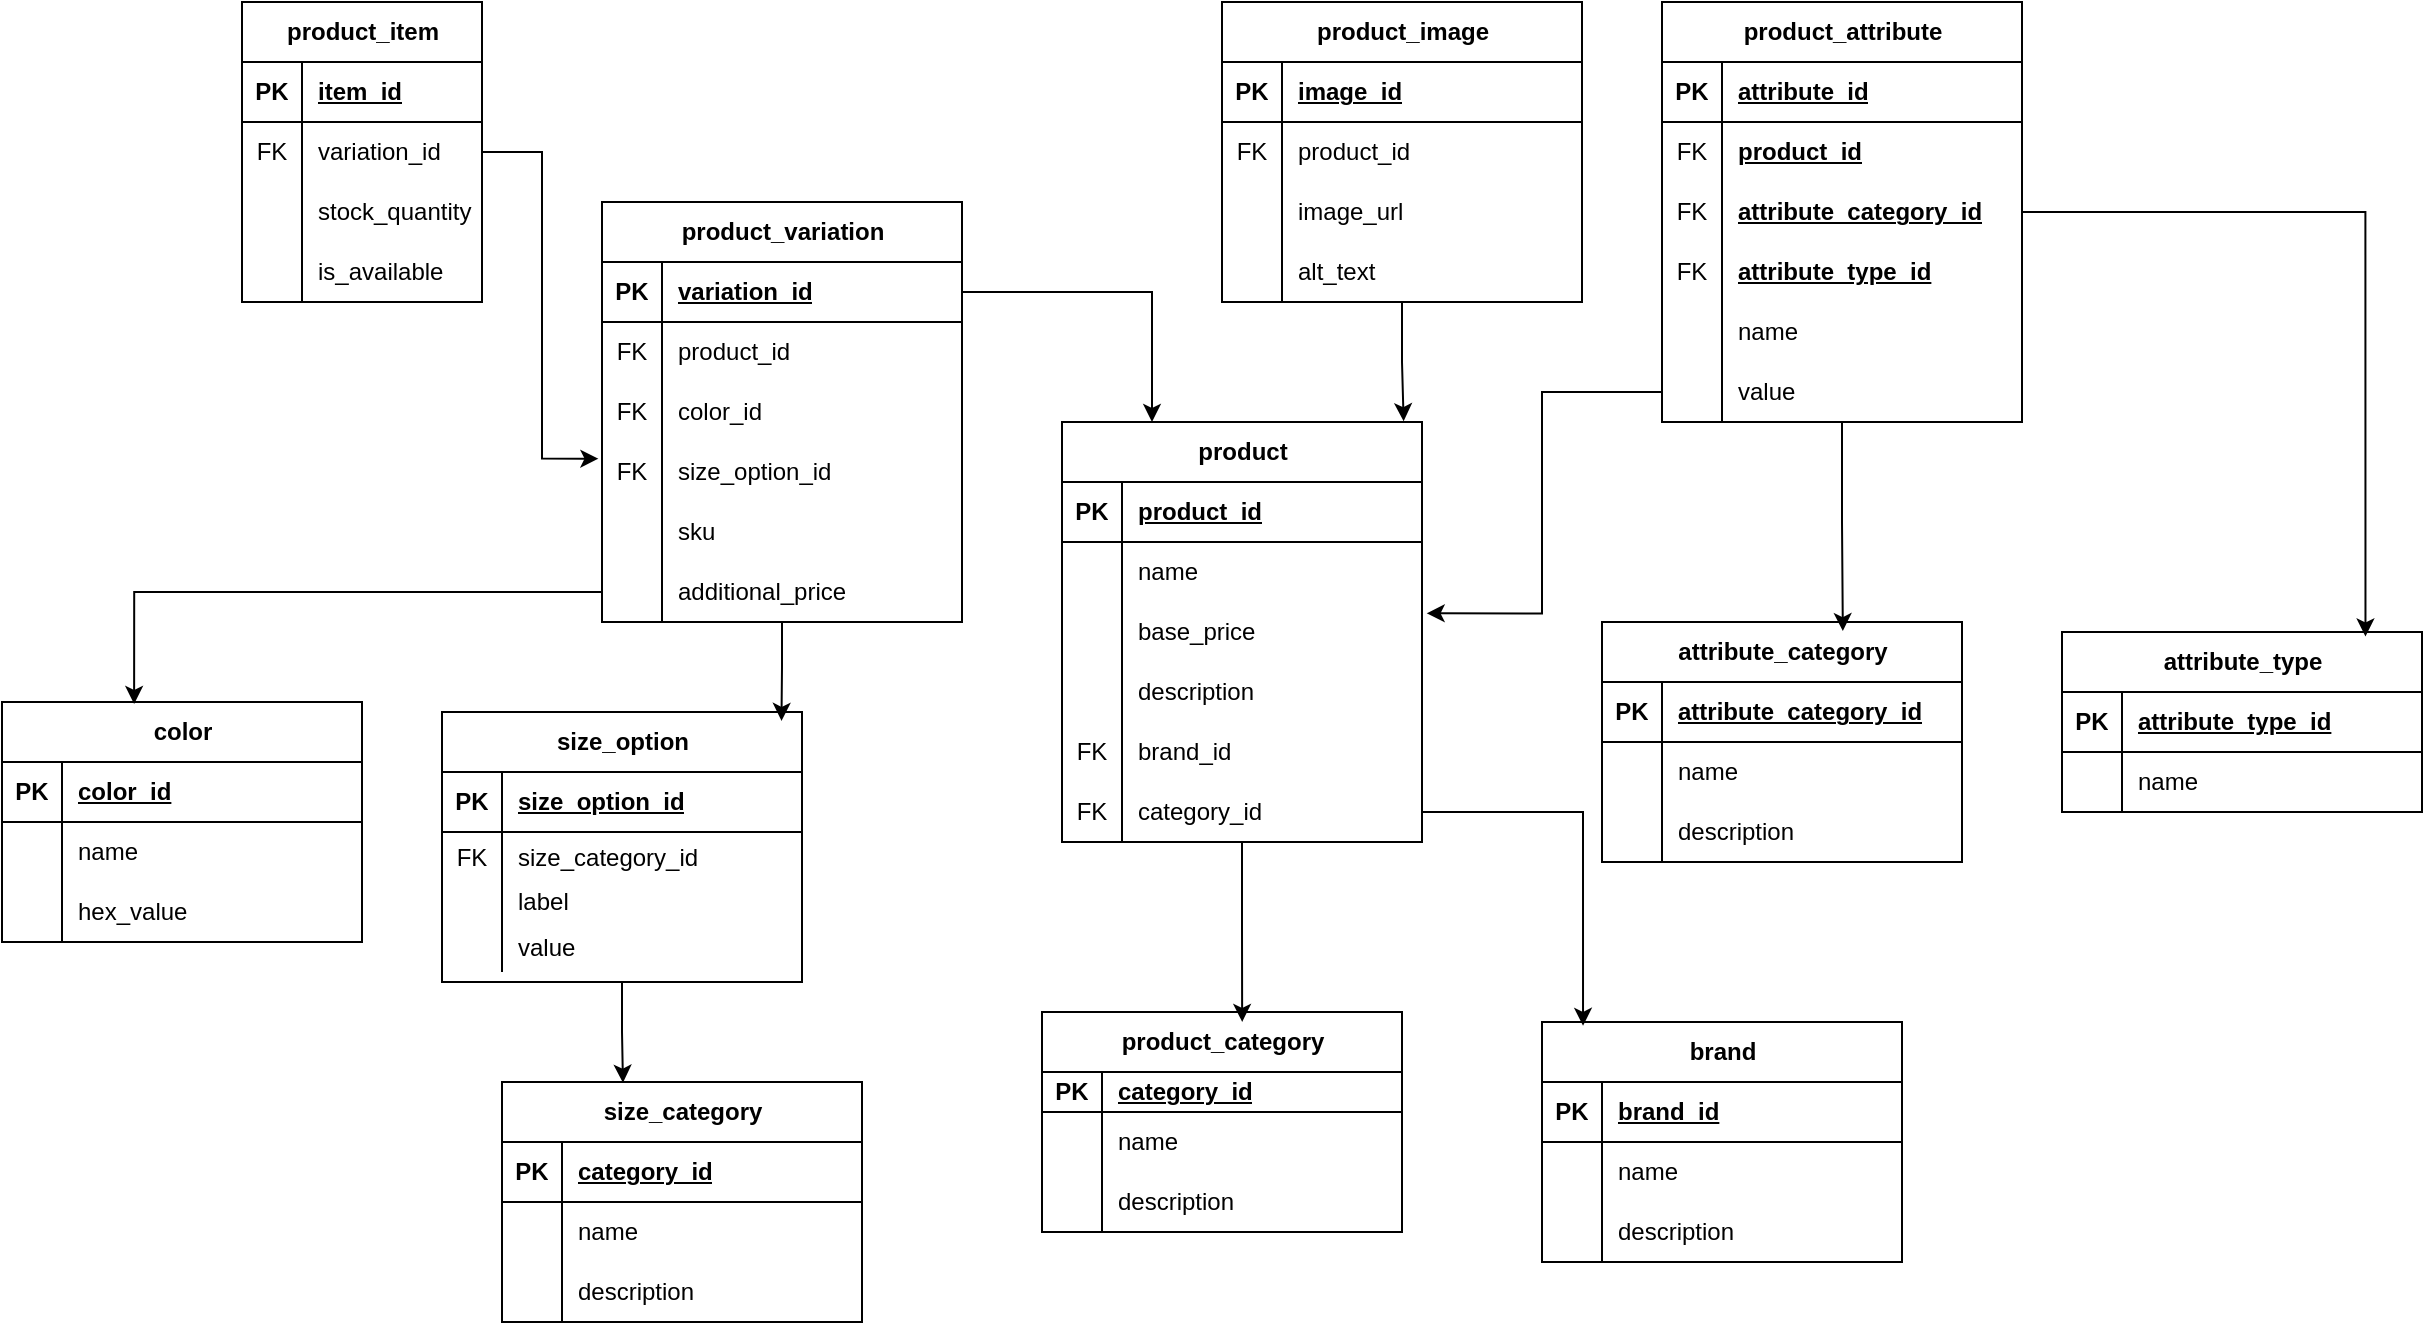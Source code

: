 <?xml version="1.0" encoding="UTF-8"?>
<mxfile version="26.2.10">
  <diagram name="Page-1" id="uGzTf_Ca8Dn-vTFBVDEp">
    <mxGraphModel dx="1877" dy="423" grid="1" gridSize="10" guides="1" tooltips="1" connect="1" arrows="1" fold="1" page="1" pageScale="1" pageWidth="850" pageHeight="1100" math="0" shadow="0">
      <root>
        <mxCell id="0" />
        <mxCell id="1" parent="0" />
        <mxCell id="IsGk1WMyUcxlgYtEPqR--1" value="brand" style="shape=table;startSize=30;container=1;collapsible=1;childLayout=tableLayout;fixedRows=1;rowLines=0;fontStyle=1;align=center;resizeLast=1;html=1;" vertex="1" parent="1">
          <mxGeometry x="700" y="520" width="180" height="120" as="geometry" />
        </mxCell>
        <mxCell id="IsGk1WMyUcxlgYtEPqR--2" value="" style="shape=tableRow;horizontal=0;startSize=0;swimlaneHead=0;swimlaneBody=0;fillColor=none;collapsible=0;dropTarget=0;points=[[0,0.5],[1,0.5]];portConstraint=eastwest;top=0;left=0;right=0;bottom=1;" vertex="1" parent="IsGk1WMyUcxlgYtEPqR--1">
          <mxGeometry y="30" width="180" height="30" as="geometry" />
        </mxCell>
        <mxCell id="IsGk1WMyUcxlgYtEPqR--3" value="PK" style="shape=partialRectangle;connectable=0;fillColor=none;top=0;left=0;bottom=0;right=0;fontStyle=1;overflow=hidden;whiteSpace=wrap;html=1;" vertex="1" parent="IsGk1WMyUcxlgYtEPqR--2">
          <mxGeometry width="30" height="30" as="geometry">
            <mxRectangle width="30" height="30" as="alternateBounds" />
          </mxGeometry>
        </mxCell>
        <mxCell id="IsGk1WMyUcxlgYtEPqR--4" value="&lt;span style=&quot;text-align: center; text-wrap-mode: nowrap;&quot;&gt;brand_id&lt;/span&gt;" style="shape=partialRectangle;connectable=0;fillColor=none;top=0;left=0;bottom=0;right=0;align=left;spacingLeft=6;fontStyle=5;overflow=hidden;whiteSpace=wrap;html=1;" vertex="1" parent="IsGk1WMyUcxlgYtEPqR--2">
          <mxGeometry x="30" width="150" height="30" as="geometry">
            <mxRectangle width="150" height="30" as="alternateBounds" />
          </mxGeometry>
        </mxCell>
        <mxCell id="IsGk1WMyUcxlgYtEPqR--5" value="" style="shape=tableRow;horizontal=0;startSize=0;swimlaneHead=0;swimlaneBody=0;fillColor=none;collapsible=0;dropTarget=0;points=[[0,0.5],[1,0.5]];portConstraint=eastwest;top=0;left=0;right=0;bottom=0;" vertex="1" parent="IsGk1WMyUcxlgYtEPqR--1">
          <mxGeometry y="60" width="180" height="30" as="geometry" />
        </mxCell>
        <mxCell id="IsGk1WMyUcxlgYtEPqR--6" value="" style="shape=partialRectangle;connectable=0;fillColor=none;top=0;left=0;bottom=0;right=0;editable=1;overflow=hidden;whiteSpace=wrap;html=1;" vertex="1" parent="IsGk1WMyUcxlgYtEPqR--5">
          <mxGeometry width="30" height="30" as="geometry">
            <mxRectangle width="30" height="30" as="alternateBounds" />
          </mxGeometry>
        </mxCell>
        <mxCell id="IsGk1WMyUcxlgYtEPqR--7" value="name" style="shape=partialRectangle;connectable=0;fillColor=none;top=0;left=0;bottom=0;right=0;align=left;spacingLeft=6;overflow=hidden;whiteSpace=wrap;html=1;" vertex="1" parent="IsGk1WMyUcxlgYtEPqR--5">
          <mxGeometry x="30" width="150" height="30" as="geometry">
            <mxRectangle width="150" height="30" as="alternateBounds" />
          </mxGeometry>
        </mxCell>
        <mxCell id="IsGk1WMyUcxlgYtEPqR--8" value="" style="shape=tableRow;horizontal=0;startSize=0;swimlaneHead=0;swimlaneBody=0;fillColor=none;collapsible=0;dropTarget=0;points=[[0,0.5],[1,0.5]];portConstraint=eastwest;top=0;left=0;right=0;bottom=0;" vertex="1" parent="IsGk1WMyUcxlgYtEPqR--1">
          <mxGeometry y="90" width="180" height="30" as="geometry" />
        </mxCell>
        <mxCell id="IsGk1WMyUcxlgYtEPqR--9" value="" style="shape=partialRectangle;connectable=0;fillColor=none;top=0;left=0;bottom=0;right=0;editable=1;overflow=hidden;whiteSpace=wrap;html=1;" vertex="1" parent="IsGk1WMyUcxlgYtEPqR--8">
          <mxGeometry width="30" height="30" as="geometry">
            <mxRectangle width="30" height="30" as="alternateBounds" />
          </mxGeometry>
        </mxCell>
        <mxCell id="IsGk1WMyUcxlgYtEPqR--10" value="description" style="shape=partialRectangle;connectable=0;fillColor=none;top=0;left=0;bottom=0;right=0;align=left;spacingLeft=6;overflow=hidden;whiteSpace=wrap;html=1;" vertex="1" parent="IsGk1WMyUcxlgYtEPqR--8">
          <mxGeometry x="30" width="150" height="30" as="geometry">
            <mxRectangle width="150" height="30" as="alternateBounds" />
          </mxGeometry>
        </mxCell>
        <mxCell id="IsGk1WMyUcxlgYtEPqR--11" value="size_option" style="shape=table;startSize=30;container=1;collapsible=1;childLayout=tableLayout;fixedRows=1;rowLines=0;fontStyle=1;align=center;resizeLast=1;html=1;" vertex="1" parent="1">
          <mxGeometry x="150" y="365" width="180" height="135" as="geometry" />
        </mxCell>
        <mxCell id="IsGk1WMyUcxlgYtEPqR--12" value="" style="shape=tableRow;horizontal=0;startSize=0;swimlaneHead=0;swimlaneBody=0;fillColor=none;collapsible=0;dropTarget=0;points=[[0,0.5],[1,0.5]];portConstraint=eastwest;top=0;left=0;right=0;bottom=1;" vertex="1" parent="IsGk1WMyUcxlgYtEPqR--11">
          <mxGeometry y="30" width="180" height="30" as="geometry" />
        </mxCell>
        <mxCell id="IsGk1WMyUcxlgYtEPqR--13" value="PK" style="shape=partialRectangle;connectable=0;fillColor=none;top=0;left=0;bottom=0;right=0;fontStyle=1;overflow=hidden;whiteSpace=wrap;html=1;" vertex="1" parent="IsGk1WMyUcxlgYtEPqR--12">
          <mxGeometry width="30" height="30" as="geometry">
            <mxRectangle width="30" height="30" as="alternateBounds" />
          </mxGeometry>
        </mxCell>
        <mxCell id="IsGk1WMyUcxlgYtEPqR--14" value="size_option_id" style="shape=partialRectangle;connectable=0;fillColor=none;top=0;left=0;bottom=0;right=0;align=left;spacingLeft=6;fontStyle=5;overflow=hidden;whiteSpace=wrap;html=1;" vertex="1" parent="IsGk1WMyUcxlgYtEPqR--12">
          <mxGeometry x="30" width="150" height="30" as="geometry">
            <mxRectangle width="150" height="30" as="alternateBounds" />
          </mxGeometry>
        </mxCell>
        <mxCell id="IsGk1WMyUcxlgYtEPqR--15" value="" style="shape=tableRow;horizontal=0;startSize=0;swimlaneHead=0;swimlaneBody=0;fillColor=none;collapsible=0;dropTarget=0;points=[[0,0.5],[1,0.5]];portConstraint=eastwest;top=0;left=0;right=0;bottom=0;" vertex="1" parent="IsGk1WMyUcxlgYtEPqR--11">
          <mxGeometry y="60" width="180" height="25" as="geometry" />
        </mxCell>
        <mxCell id="IsGk1WMyUcxlgYtEPqR--16" value="FK" style="shape=partialRectangle;connectable=0;fillColor=none;top=0;left=0;bottom=0;right=0;editable=1;overflow=hidden;whiteSpace=wrap;html=1;" vertex="1" parent="IsGk1WMyUcxlgYtEPqR--15">
          <mxGeometry width="30" height="25" as="geometry">
            <mxRectangle width="30" height="25" as="alternateBounds" />
          </mxGeometry>
        </mxCell>
        <mxCell id="IsGk1WMyUcxlgYtEPqR--17" value="size_category_id" style="shape=partialRectangle;connectable=0;fillColor=none;top=0;left=0;bottom=0;right=0;align=left;spacingLeft=6;overflow=hidden;whiteSpace=wrap;html=1;" vertex="1" parent="IsGk1WMyUcxlgYtEPqR--15">
          <mxGeometry x="30" width="150" height="25" as="geometry">
            <mxRectangle width="150" height="25" as="alternateBounds" />
          </mxGeometry>
        </mxCell>
        <mxCell id="IsGk1WMyUcxlgYtEPqR--18" value="" style="shape=tableRow;horizontal=0;startSize=0;swimlaneHead=0;swimlaneBody=0;fillColor=none;collapsible=0;dropTarget=0;points=[[0,0.5],[1,0.5]];portConstraint=eastwest;top=0;left=0;right=0;bottom=0;" vertex="1" parent="IsGk1WMyUcxlgYtEPqR--11">
          <mxGeometry y="85" width="180" height="20" as="geometry" />
        </mxCell>
        <mxCell id="IsGk1WMyUcxlgYtEPqR--19" value="" style="shape=partialRectangle;connectable=0;fillColor=none;top=0;left=0;bottom=0;right=0;editable=1;overflow=hidden;whiteSpace=wrap;html=1;" vertex="1" parent="IsGk1WMyUcxlgYtEPqR--18">
          <mxGeometry width="30" height="20" as="geometry">
            <mxRectangle width="30" height="20" as="alternateBounds" />
          </mxGeometry>
        </mxCell>
        <mxCell id="IsGk1WMyUcxlgYtEPqR--20" value="label" style="shape=partialRectangle;connectable=0;fillColor=none;top=0;left=0;bottom=0;right=0;align=left;spacingLeft=6;overflow=hidden;whiteSpace=wrap;html=1;" vertex="1" parent="IsGk1WMyUcxlgYtEPqR--18">
          <mxGeometry x="30" width="150" height="20" as="geometry">
            <mxRectangle width="150" height="20" as="alternateBounds" />
          </mxGeometry>
        </mxCell>
        <mxCell id="IsGk1WMyUcxlgYtEPqR--21" value="" style="shape=tableRow;horizontal=0;startSize=0;swimlaneHead=0;swimlaneBody=0;fillColor=none;collapsible=0;dropTarget=0;points=[[0,0.5],[1,0.5]];portConstraint=eastwest;top=0;left=0;right=0;bottom=0;" vertex="1" parent="IsGk1WMyUcxlgYtEPqR--11">
          <mxGeometry y="105" width="180" height="25" as="geometry" />
        </mxCell>
        <mxCell id="IsGk1WMyUcxlgYtEPqR--22" value="" style="shape=partialRectangle;connectable=0;fillColor=none;top=0;left=0;bottom=0;right=0;editable=1;overflow=hidden;whiteSpace=wrap;html=1;" vertex="1" parent="IsGk1WMyUcxlgYtEPqR--21">
          <mxGeometry width="30" height="25" as="geometry">
            <mxRectangle width="30" height="25" as="alternateBounds" />
          </mxGeometry>
        </mxCell>
        <mxCell id="IsGk1WMyUcxlgYtEPqR--23" value="value" style="shape=partialRectangle;connectable=0;fillColor=none;top=0;left=0;bottom=0;right=0;align=left;spacingLeft=6;overflow=hidden;whiteSpace=wrap;html=1;" vertex="1" parent="IsGk1WMyUcxlgYtEPqR--21">
          <mxGeometry x="30" width="150" height="25" as="geometry">
            <mxRectangle width="150" height="25" as="alternateBounds" />
          </mxGeometry>
        </mxCell>
        <mxCell id="IsGk1WMyUcxlgYtEPqR--24" value="color" style="shape=table;startSize=30;container=1;collapsible=1;childLayout=tableLayout;fixedRows=1;rowLines=0;fontStyle=1;align=center;resizeLast=1;html=1;" vertex="1" parent="1">
          <mxGeometry x="-70" y="360" width="180" height="120" as="geometry" />
        </mxCell>
        <mxCell id="IsGk1WMyUcxlgYtEPqR--25" value="" style="shape=tableRow;horizontal=0;startSize=0;swimlaneHead=0;swimlaneBody=0;fillColor=none;collapsible=0;dropTarget=0;points=[[0,0.5],[1,0.5]];portConstraint=eastwest;top=0;left=0;right=0;bottom=1;" vertex="1" parent="IsGk1WMyUcxlgYtEPqR--24">
          <mxGeometry y="30" width="180" height="30" as="geometry" />
        </mxCell>
        <mxCell id="IsGk1WMyUcxlgYtEPqR--26" value="PK" style="shape=partialRectangle;connectable=0;fillColor=none;top=0;left=0;bottom=0;right=0;fontStyle=1;overflow=hidden;whiteSpace=wrap;html=1;" vertex="1" parent="IsGk1WMyUcxlgYtEPqR--25">
          <mxGeometry width="30" height="30" as="geometry">
            <mxRectangle width="30" height="30" as="alternateBounds" />
          </mxGeometry>
        </mxCell>
        <mxCell id="IsGk1WMyUcxlgYtEPqR--27" value="color_id" style="shape=partialRectangle;connectable=0;fillColor=none;top=0;left=0;bottom=0;right=0;align=left;spacingLeft=6;fontStyle=5;overflow=hidden;whiteSpace=wrap;html=1;" vertex="1" parent="IsGk1WMyUcxlgYtEPqR--25">
          <mxGeometry x="30" width="150" height="30" as="geometry">
            <mxRectangle width="150" height="30" as="alternateBounds" />
          </mxGeometry>
        </mxCell>
        <mxCell id="IsGk1WMyUcxlgYtEPqR--28" value="" style="shape=tableRow;horizontal=0;startSize=0;swimlaneHead=0;swimlaneBody=0;fillColor=none;collapsible=0;dropTarget=0;points=[[0,0.5],[1,0.5]];portConstraint=eastwest;top=0;left=0;right=0;bottom=0;" vertex="1" parent="IsGk1WMyUcxlgYtEPqR--24">
          <mxGeometry y="60" width="180" height="30" as="geometry" />
        </mxCell>
        <mxCell id="IsGk1WMyUcxlgYtEPqR--29" value="" style="shape=partialRectangle;connectable=0;fillColor=none;top=0;left=0;bottom=0;right=0;editable=1;overflow=hidden;whiteSpace=wrap;html=1;" vertex="1" parent="IsGk1WMyUcxlgYtEPqR--28">
          <mxGeometry width="30" height="30" as="geometry">
            <mxRectangle width="30" height="30" as="alternateBounds" />
          </mxGeometry>
        </mxCell>
        <mxCell id="IsGk1WMyUcxlgYtEPqR--30" value="name" style="shape=partialRectangle;connectable=0;fillColor=none;top=0;left=0;bottom=0;right=0;align=left;spacingLeft=6;overflow=hidden;whiteSpace=wrap;html=1;" vertex="1" parent="IsGk1WMyUcxlgYtEPqR--28">
          <mxGeometry x="30" width="150" height="30" as="geometry">
            <mxRectangle width="150" height="30" as="alternateBounds" />
          </mxGeometry>
        </mxCell>
        <mxCell id="IsGk1WMyUcxlgYtEPqR--31" value="" style="shape=tableRow;horizontal=0;startSize=0;swimlaneHead=0;swimlaneBody=0;fillColor=none;collapsible=0;dropTarget=0;points=[[0,0.5],[1,0.5]];portConstraint=eastwest;top=0;left=0;right=0;bottom=0;" vertex="1" parent="IsGk1WMyUcxlgYtEPqR--24">
          <mxGeometry y="90" width="180" height="30" as="geometry" />
        </mxCell>
        <mxCell id="IsGk1WMyUcxlgYtEPqR--32" value="" style="shape=partialRectangle;connectable=0;fillColor=none;top=0;left=0;bottom=0;right=0;editable=1;overflow=hidden;whiteSpace=wrap;html=1;" vertex="1" parent="IsGk1WMyUcxlgYtEPqR--31">
          <mxGeometry width="30" height="30" as="geometry">
            <mxRectangle width="30" height="30" as="alternateBounds" />
          </mxGeometry>
        </mxCell>
        <mxCell id="IsGk1WMyUcxlgYtEPqR--33" value="hex_value" style="shape=partialRectangle;connectable=0;fillColor=none;top=0;left=0;bottom=0;right=0;align=left;spacingLeft=6;overflow=hidden;whiteSpace=wrap;html=1;" vertex="1" parent="IsGk1WMyUcxlgYtEPqR--31">
          <mxGeometry x="30" width="150" height="30" as="geometry">
            <mxRectangle width="150" height="30" as="alternateBounds" />
          </mxGeometry>
        </mxCell>
        <mxCell id="IsGk1WMyUcxlgYtEPqR--34" value="size_category" style="shape=table;startSize=30;container=1;collapsible=1;childLayout=tableLayout;fixedRows=1;rowLines=0;fontStyle=1;align=center;resizeLast=1;html=1;" vertex="1" parent="1">
          <mxGeometry x="180" y="550" width="180" height="120" as="geometry" />
        </mxCell>
        <mxCell id="IsGk1WMyUcxlgYtEPqR--35" value="" style="shape=tableRow;horizontal=0;startSize=0;swimlaneHead=0;swimlaneBody=0;fillColor=none;collapsible=0;dropTarget=0;points=[[0,0.5],[1,0.5]];portConstraint=eastwest;top=0;left=0;right=0;bottom=1;" vertex="1" parent="IsGk1WMyUcxlgYtEPqR--34">
          <mxGeometry y="30" width="180" height="30" as="geometry" />
        </mxCell>
        <mxCell id="IsGk1WMyUcxlgYtEPqR--36" value="PK" style="shape=partialRectangle;connectable=0;fillColor=none;top=0;left=0;bottom=0;right=0;fontStyle=1;overflow=hidden;whiteSpace=wrap;html=1;" vertex="1" parent="IsGk1WMyUcxlgYtEPqR--35">
          <mxGeometry width="30" height="30" as="geometry">
            <mxRectangle width="30" height="30" as="alternateBounds" />
          </mxGeometry>
        </mxCell>
        <mxCell id="IsGk1WMyUcxlgYtEPqR--37" value="category_id" style="shape=partialRectangle;connectable=0;fillColor=none;top=0;left=0;bottom=0;right=0;align=left;spacingLeft=6;fontStyle=5;overflow=hidden;whiteSpace=wrap;html=1;" vertex="1" parent="IsGk1WMyUcxlgYtEPqR--35">
          <mxGeometry x="30" width="150" height="30" as="geometry">
            <mxRectangle width="150" height="30" as="alternateBounds" />
          </mxGeometry>
        </mxCell>
        <mxCell id="IsGk1WMyUcxlgYtEPqR--38" value="" style="shape=tableRow;horizontal=0;startSize=0;swimlaneHead=0;swimlaneBody=0;fillColor=none;collapsible=0;dropTarget=0;points=[[0,0.5],[1,0.5]];portConstraint=eastwest;top=0;left=0;right=0;bottom=0;" vertex="1" parent="IsGk1WMyUcxlgYtEPqR--34">
          <mxGeometry y="60" width="180" height="30" as="geometry" />
        </mxCell>
        <mxCell id="IsGk1WMyUcxlgYtEPqR--39" value="" style="shape=partialRectangle;connectable=0;fillColor=none;top=0;left=0;bottom=0;right=0;editable=1;overflow=hidden;whiteSpace=wrap;html=1;" vertex="1" parent="IsGk1WMyUcxlgYtEPqR--38">
          <mxGeometry width="30" height="30" as="geometry">
            <mxRectangle width="30" height="30" as="alternateBounds" />
          </mxGeometry>
        </mxCell>
        <mxCell id="IsGk1WMyUcxlgYtEPqR--40" value="name" style="shape=partialRectangle;connectable=0;fillColor=none;top=0;left=0;bottom=0;right=0;align=left;spacingLeft=6;overflow=hidden;whiteSpace=wrap;html=1;" vertex="1" parent="IsGk1WMyUcxlgYtEPqR--38">
          <mxGeometry x="30" width="150" height="30" as="geometry">
            <mxRectangle width="150" height="30" as="alternateBounds" />
          </mxGeometry>
        </mxCell>
        <mxCell id="IsGk1WMyUcxlgYtEPqR--41" value="" style="shape=tableRow;horizontal=0;startSize=0;swimlaneHead=0;swimlaneBody=0;fillColor=none;collapsible=0;dropTarget=0;points=[[0,0.5],[1,0.5]];portConstraint=eastwest;top=0;left=0;right=0;bottom=0;" vertex="1" parent="IsGk1WMyUcxlgYtEPqR--34">
          <mxGeometry y="90" width="180" height="30" as="geometry" />
        </mxCell>
        <mxCell id="IsGk1WMyUcxlgYtEPqR--42" value="" style="shape=partialRectangle;connectable=0;fillColor=none;top=0;left=0;bottom=0;right=0;editable=1;overflow=hidden;whiteSpace=wrap;html=1;" vertex="1" parent="IsGk1WMyUcxlgYtEPqR--41">
          <mxGeometry width="30" height="30" as="geometry">
            <mxRectangle width="30" height="30" as="alternateBounds" />
          </mxGeometry>
        </mxCell>
        <mxCell id="IsGk1WMyUcxlgYtEPqR--43" value="description" style="shape=partialRectangle;connectable=0;fillColor=none;top=0;left=0;bottom=0;right=0;align=left;spacingLeft=6;overflow=hidden;whiteSpace=wrap;html=1;" vertex="1" parent="IsGk1WMyUcxlgYtEPqR--41">
          <mxGeometry x="30" width="150" height="30" as="geometry">
            <mxRectangle width="150" height="30" as="alternateBounds" />
          </mxGeometry>
        </mxCell>
        <mxCell id="IsGk1WMyUcxlgYtEPqR--44" value="product_image" style="shape=table;startSize=30;container=1;collapsible=1;childLayout=tableLayout;fixedRows=1;rowLines=0;fontStyle=1;align=center;resizeLast=1;html=1;" vertex="1" parent="1">
          <mxGeometry x="540" y="10" width="180" height="150" as="geometry" />
        </mxCell>
        <mxCell id="IsGk1WMyUcxlgYtEPqR--45" value="" style="shape=tableRow;horizontal=0;startSize=0;swimlaneHead=0;swimlaneBody=0;fillColor=none;collapsible=0;dropTarget=0;points=[[0,0.5],[1,0.5]];portConstraint=eastwest;top=0;left=0;right=0;bottom=1;" vertex="1" parent="IsGk1WMyUcxlgYtEPqR--44">
          <mxGeometry y="30" width="180" height="30" as="geometry" />
        </mxCell>
        <mxCell id="IsGk1WMyUcxlgYtEPqR--46" value="PK" style="shape=partialRectangle;connectable=0;fillColor=none;top=0;left=0;bottom=0;right=0;fontStyle=1;overflow=hidden;whiteSpace=wrap;html=1;" vertex="1" parent="IsGk1WMyUcxlgYtEPqR--45">
          <mxGeometry width="30" height="30" as="geometry">
            <mxRectangle width="30" height="30" as="alternateBounds" />
          </mxGeometry>
        </mxCell>
        <mxCell id="IsGk1WMyUcxlgYtEPqR--47" value="image_id" style="shape=partialRectangle;connectable=0;fillColor=none;top=0;left=0;bottom=0;right=0;align=left;spacingLeft=6;fontStyle=5;overflow=hidden;whiteSpace=wrap;html=1;" vertex="1" parent="IsGk1WMyUcxlgYtEPqR--45">
          <mxGeometry x="30" width="150" height="30" as="geometry">
            <mxRectangle width="150" height="30" as="alternateBounds" />
          </mxGeometry>
        </mxCell>
        <mxCell id="IsGk1WMyUcxlgYtEPqR--48" value="" style="shape=tableRow;horizontal=0;startSize=0;swimlaneHead=0;swimlaneBody=0;fillColor=none;collapsible=0;dropTarget=0;points=[[0,0.5],[1,0.5]];portConstraint=eastwest;top=0;left=0;right=0;bottom=0;" vertex="1" parent="IsGk1WMyUcxlgYtEPqR--44">
          <mxGeometry y="60" width="180" height="30" as="geometry" />
        </mxCell>
        <mxCell id="IsGk1WMyUcxlgYtEPqR--49" value="FK" style="shape=partialRectangle;connectable=0;fillColor=none;top=0;left=0;bottom=0;right=0;editable=1;overflow=hidden;whiteSpace=wrap;html=1;" vertex="1" parent="IsGk1WMyUcxlgYtEPqR--48">
          <mxGeometry width="30" height="30" as="geometry">
            <mxRectangle width="30" height="30" as="alternateBounds" />
          </mxGeometry>
        </mxCell>
        <mxCell id="IsGk1WMyUcxlgYtEPqR--50" value="product_id" style="shape=partialRectangle;connectable=0;fillColor=none;top=0;left=0;bottom=0;right=0;align=left;spacingLeft=6;overflow=hidden;whiteSpace=wrap;html=1;" vertex="1" parent="IsGk1WMyUcxlgYtEPqR--48">
          <mxGeometry x="30" width="150" height="30" as="geometry">
            <mxRectangle width="150" height="30" as="alternateBounds" />
          </mxGeometry>
        </mxCell>
        <mxCell id="IsGk1WMyUcxlgYtEPqR--51" value="" style="shape=tableRow;horizontal=0;startSize=0;swimlaneHead=0;swimlaneBody=0;fillColor=none;collapsible=0;dropTarget=0;points=[[0,0.5],[1,0.5]];portConstraint=eastwest;top=0;left=0;right=0;bottom=0;" vertex="1" parent="IsGk1WMyUcxlgYtEPqR--44">
          <mxGeometry y="90" width="180" height="30" as="geometry" />
        </mxCell>
        <mxCell id="IsGk1WMyUcxlgYtEPqR--52" value="" style="shape=partialRectangle;connectable=0;fillColor=none;top=0;left=0;bottom=0;right=0;editable=1;overflow=hidden;whiteSpace=wrap;html=1;" vertex="1" parent="IsGk1WMyUcxlgYtEPqR--51">
          <mxGeometry width="30" height="30" as="geometry">
            <mxRectangle width="30" height="30" as="alternateBounds" />
          </mxGeometry>
        </mxCell>
        <mxCell id="IsGk1WMyUcxlgYtEPqR--53" value="image_url" style="shape=partialRectangle;connectable=0;fillColor=none;top=0;left=0;bottom=0;right=0;align=left;spacingLeft=6;overflow=hidden;whiteSpace=wrap;html=1;" vertex="1" parent="IsGk1WMyUcxlgYtEPqR--51">
          <mxGeometry x="30" width="150" height="30" as="geometry">
            <mxRectangle width="150" height="30" as="alternateBounds" />
          </mxGeometry>
        </mxCell>
        <mxCell id="IsGk1WMyUcxlgYtEPqR--54" value="" style="shape=tableRow;horizontal=0;startSize=0;swimlaneHead=0;swimlaneBody=0;fillColor=none;collapsible=0;dropTarget=0;points=[[0,0.5],[1,0.5]];portConstraint=eastwest;top=0;left=0;right=0;bottom=0;" vertex="1" parent="IsGk1WMyUcxlgYtEPqR--44">
          <mxGeometry y="120" width="180" height="30" as="geometry" />
        </mxCell>
        <mxCell id="IsGk1WMyUcxlgYtEPqR--55" value="" style="shape=partialRectangle;connectable=0;fillColor=none;top=0;left=0;bottom=0;right=0;editable=1;overflow=hidden;whiteSpace=wrap;html=1;" vertex="1" parent="IsGk1WMyUcxlgYtEPqR--54">
          <mxGeometry width="30" height="30" as="geometry">
            <mxRectangle width="30" height="30" as="alternateBounds" />
          </mxGeometry>
        </mxCell>
        <mxCell id="IsGk1WMyUcxlgYtEPqR--56" value="alt_text" style="shape=partialRectangle;connectable=0;fillColor=none;top=0;left=0;bottom=0;right=0;align=left;spacingLeft=6;overflow=hidden;whiteSpace=wrap;html=1;" vertex="1" parent="IsGk1WMyUcxlgYtEPqR--54">
          <mxGeometry x="30" width="150" height="30" as="geometry">
            <mxRectangle width="150" height="30" as="alternateBounds" />
          </mxGeometry>
        </mxCell>
        <mxCell id="IsGk1WMyUcxlgYtEPqR--57" value="product" style="shape=table;startSize=30;container=1;collapsible=1;childLayout=tableLayout;fixedRows=1;rowLines=0;fontStyle=1;align=center;resizeLast=1;html=1;" vertex="1" parent="1">
          <mxGeometry x="460" y="220" width="180" height="210" as="geometry" />
        </mxCell>
        <mxCell id="IsGk1WMyUcxlgYtEPqR--58" value="" style="shape=tableRow;horizontal=0;startSize=0;swimlaneHead=0;swimlaneBody=0;fillColor=none;collapsible=0;dropTarget=0;points=[[0,0.5],[1,0.5]];portConstraint=eastwest;top=0;left=0;right=0;bottom=1;" vertex="1" parent="IsGk1WMyUcxlgYtEPqR--57">
          <mxGeometry y="30" width="180" height="30" as="geometry" />
        </mxCell>
        <mxCell id="IsGk1WMyUcxlgYtEPqR--59" value="PK" style="shape=partialRectangle;connectable=0;fillColor=none;top=0;left=0;bottom=0;right=0;fontStyle=1;overflow=hidden;whiteSpace=wrap;html=1;" vertex="1" parent="IsGk1WMyUcxlgYtEPqR--58">
          <mxGeometry width="30" height="30" as="geometry">
            <mxRectangle width="30" height="30" as="alternateBounds" />
          </mxGeometry>
        </mxCell>
        <mxCell id="IsGk1WMyUcxlgYtEPqR--60" value="product_id" style="shape=partialRectangle;connectable=0;fillColor=none;top=0;left=0;bottom=0;right=0;align=left;spacingLeft=6;fontStyle=5;overflow=hidden;whiteSpace=wrap;html=1;" vertex="1" parent="IsGk1WMyUcxlgYtEPqR--58">
          <mxGeometry x="30" width="150" height="30" as="geometry">
            <mxRectangle width="150" height="30" as="alternateBounds" />
          </mxGeometry>
        </mxCell>
        <mxCell id="IsGk1WMyUcxlgYtEPqR--61" value="" style="shape=tableRow;horizontal=0;startSize=0;swimlaneHead=0;swimlaneBody=0;fillColor=none;collapsible=0;dropTarget=0;points=[[0,0.5],[1,0.5]];portConstraint=eastwest;top=0;left=0;right=0;bottom=0;" vertex="1" parent="IsGk1WMyUcxlgYtEPqR--57">
          <mxGeometry y="60" width="180" height="30" as="geometry" />
        </mxCell>
        <mxCell id="IsGk1WMyUcxlgYtEPqR--62" value="" style="shape=partialRectangle;connectable=0;fillColor=none;top=0;left=0;bottom=0;right=0;editable=1;overflow=hidden;whiteSpace=wrap;html=1;" vertex="1" parent="IsGk1WMyUcxlgYtEPqR--61">
          <mxGeometry width="30" height="30" as="geometry">
            <mxRectangle width="30" height="30" as="alternateBounds" />
          </mxGeometry>
        </mxCell>
        <mxCell id="IsGk1WMyUcxlgYtEPqR--63" value="name" style="shape=partialRectangle;connectable=0;fillColor=none;top=0;left=0;bottom=0;right=0;align=left;spacingLeft=6;overflow=hidden;whiteSpace=wrap;html=1;" vertex="1" parent="IsGk1WMyUcxlgYtEPqR--61">
          <mxGeometry x="30" width="150" height="30" as="geometry">
            <mxRectangle width="150" height="30" as="alternateBounds" />
          </mxGeometry>
        </mxCell>
        <mxCell id="IsGk1WMyUcxlgYtEPqR--64" value="" style="shape=tableRow;horizontal=0;startSize=0;swimlaneHead=0;swimlaneBody=0;fillColor=none;collapsible=0;dropTarget=0;points=[[0,0.5],[1,0.5]];portConstraint=eastwest;top=0;left=0;right=0;bottom=0;" vertex="1" parent="IsGk1WMyUcxlgYtEPqR--57">
          <mxGeometry y="90" width="180" height="30" as="geometry" />
        </mxCell>
        <mxCell id="IsGk1WMyUcxlgYtEPqR--65" value="" style="shape=partialRectangle;connectable=0;fillColor=none;top=0;left=0;bottom=0;right=0;editable=1;overflow=hidden;whiteSpace=wrap;html=1;" vertex="1" parent="IsGk1WMyUcxlgYtEPqR--64">
          <mxGeometry width="30" height="30" as="geometry">
            <mxRectangle width="30" height="30" as="alternateBounds" />
          </mxGeometry>
        </mxCell>
        <mxCell id="IsGk1WMyUcxlgYtEPqR--66" value="base_price" style="shape=partialRectangle;connectable=0;fillColor=none;top=0;left=0;bottom=0;right=0;align=left;spacingLeft=6;overflow=hidden;whiteSpace=wrap;html=1;" vertex="1" parent="IsGk1WMyUcxlgYtEPqR--64">
          <mxGeometry x="30" width="150" height="30" as="geometry">
            <mxRectangle width="150" height="30" as="alternateBounds" />
          </mxGeometry>
        </mxCell>
        <mxCell id="IsGk1WMyUcxlgYtEPqR--67" value="" style="shape=tableRow;horizontal=0;startSize=0;swimlaneHead=0;swimlaneBody=0;fillColor=none;collapsible=0;dropTarget=0;points=[[0,0.5],[1,0.5]];portConstraint=eastwest;top=0;left=0;right=0;bottom=0;" vertex="1" parent="IsGk1WMyUcxlgYtEPqR--57">
          <mxGeometry y="120" width="180" height="30" as="geometry" />
        </mxCell>
        <mxCell id="IsGk1WMyUcxlgYtEPqR--68" value="" style="shape=partialRectangle;connectable=0;fillColor=none;top=0;left=0;bottom=0;right=0;editable=1;overflow=hidden;whiteSpace=wrap;html=1;" vertex="1" parent="IsGk1WMyUcxlgYtEPqR--67">
          <mxGeometry width="30" height="30" as="geometry">
            <mxRectangle width="30" height="30" as="alternateBounds" />
          </mxGeometry>
        </mxCell>
        <mxCell id="IsGk1WMyUcxlgYtEPqR--69" value="description" style="shape=partialRectangle;connectable=0;fillColor=none;top=0;left=0;bottom=0;right=0;align=left;spacingLeft=6;overflow=hidden;whiteSpace=wrap;html=1;" vertex="1" parent="IsGk1WMyUcxlgYtEPqR--67">
          <mxGeometry x="30" width="150" height="30" as="geometry">
            <mxRectangle width="150" height="30" as="alternateBounds" />
          </mxGeometry>
        </mxCell>
        <mxCell id="IsGk1WMyUcxlgYtEPqR--70" value="" style="shape=tableRow;horizontal=0;startSize=0;swimlaneHead=0;swimlaneBody=0;fillColor=none;collapsible=0;dropTarget=0;points=[[0,0.5],[1,0.5]];portConstraint=eastwest;top=0;left=0;right=0;bottom=0;" vertex="1" parent="IsGk1WMyUcxlgYtEPqR--57">
          <mxGeometry y="150" width="180" height="30" as="geometry" />
        </mxCell>
        <mxCell id="IsGk1WMyUcxlgYtEPqR--71" value="FK" style="shape=partialRectangle;connectable=0;fillColor=none;top=0;left=0;bottom=0;right=0;editable=1;overflow=hidden;whiteSpace=wrap;html=1;" vertex="1" parent="IsGk1WMyUcxlgYtEPqR--70">
          <mxGeometry width="30" height="30" as="geometry">
            <mxRectangle width="30" height="30" as="alternateBounds" />
          </mxGeometry>
        </mxCell>
        <mxCell id="IsGk1WMyUcxlgYtEPqR--72" value="brand_id" style="shape=partialRectangle;connectable=0;fillColor=none;top=0;left=0;bottom=0;right=0;align=left;spacingLeft=6;overflow=hidden;whiteSpace=wrap;html=1;" vertex="1" parent="IsGk1WMyUcxlgYtEPqR--70">
          <mxGeometry x="30" width="150" height="30" as="geometry">
            <mxRectangle width="150" height="30" as="alternateBounds" />
          </mxGeometry>
        </mxCell>
        <mxCell id="IsGk1WMyUcxlgYtEPqR--73" value="" style="shape=tableRow;horizontal=0;startSize=0;swimlaneHead=0;swimlaneBody=0;fillColor=none;collapsible=0;dropTarget=0;points=[[0,0.5],[1,0.5]];portConstraint=eastwest;top=0;left=0;right=0;bottom=0;" vertex="1" parent="IsGk1WMyUcxlgYtEPqR--57">
          <mxGeometry y="180" width="180" height="30" as="geometry" />
        </mxCell>
        <mxCell id="IsGk1WMyUcxlgYtEPqR--74" value="FK" style="shape=partialRectangle;connectable=0;fillColor=none;top=0;left=0;bottom=0;right=0;editable=1;overflow=hidden;whiteSpace=wrap;html=1;" vertex="1" parent="IsGk1WMyUcxlgYtEPqR--73">
          <mxGeometry width="30" height="30" as="geometry">
            <mxRectangle width="30" height="30" as="alternateBounds" />
          </mxGeometry>
        </mxCell>
        <mxCell id="IsGk1WMyUcxlgYtEPqR--75" value="category_id" style="shape=partialRectangle;connectable=0;fillColor=none;top=0;left=0;bottom=0;right=0;align=left;spacingLeft=6;overflow=hidden;whiteSpace=wrap;html=1;" vertex="1" parent="IsGk1WMyUcxlgYtEPqR--73">
          <mxGeometry x="30" width="150" height="30" as="geometry">
            <mxRectangle width="150" height="30" as="alternateBounds" />
          </mxGeometry>
        </mxCell>
        <mxCell id="IsGk1WMyUcxlgYtEPqR--76" value="product_variation" style="shape=table;startSize=30;container=1;collapsible=1;childLayout=tableLayout;fixedRows=1;rowLines=0;fontStyle=1;align=center;resizeLast=1;html=1;" vertex="1" parent="1">
          <mxGeometry x="230" y="110" width="180" height="210" as="geometry" />
        </mxCell>
        <mxCell id="IsGk1WMyUcxlgYtEPqR--77" value="" style="shape=tableRow;horizontal=0;startSize=0;swimlaneHead=0;swimlaneBody=0;fillColor=none;collapsible=0;dropTarget=0;points=[[0,0.5],[1,0.5]];portConstraint=eastwest;top=0;left=0;right=0;bottom=1;" vertex="1" parent="IsGk1WMyUcxlgYtEPqR--76">
          <mxGeometry y="30" width="180" height="30" as="geometry" />
        </mxCell>
        <mxCell id="IsGk1WMyUcxlgYtEPqR--78" value="PK" style="shape=partialRectangle;connectable=0;fillColor=none;top=0;left=0;bottom=0;right=0;fontStyle=1;overflow=hidden;whiteSpace=wrap;html=1;" vertex="1" parent="IsGk1WMyUcxlgYtEPqR--77">
          <mxGeometry width="30" height="30" as="geometry">
            <mxRectangle width="30" height="30" as="alternateBounds" />
          </mxGeometry>
        </mxCell>
        <mxCell id="IsGk1WMyUcxlgYtEPqR--79" value="&lt;span style=&quot;text-align: center; text-wrap-mode: nowrap;&quot;&gt;variation_id&lt;/span&gt;" style="shape=partialRectangle;connectable=0;fillColor=none;top=0;left=0;bottom=0;right=0;align=left;spacingLeft=6;fontStyle=5;overflow=hidden;whiteSpace=wrap;html=1;" vertex="1" parent="IsGk1WMyUcxlgYtEPqR--77">
          <mxGeometry x="30" width="150" height="30" as="geometry">
            <mxRectangle width="150" height="30" as="alternateBounds" />
          </mxGeometry>
        </mxCell>
        <mxCell id="IsGk1WMyUcxlgYtEPqR--80" value="" style="shape=tableRow;horizontal=0;startSize=0;swimlaneHead=0;swimlaneBody=0;fillColor=none;collapsible=0;dropTarget=0;points=[[0,0.5],[1,0.5]];portConstraint=eastwest;top=0;left=0;right=0;bottom=0;" vertex="1" parent="IsGk1WMyUcxlgYtEPqR--76">
          <mxGeometry y="60" width="180" height="30" as="geometry" />
        </mxCell>
        <mxCell id="IsGk1WMyUcxlgYtEPqR--81" value="FK" style="shape=partialRectangle;connectable=0;fillColor=none;top=0;left=0;bottom=0;right=0;editable=1;overflow=hidden;whiteSpace=wrap;html=1;" vertex="1" parent="IsGk1WMyUcxlgYtEPqR--80">
          <mxGeometry width="30" height="30" as="geometry">
            <mxRectangle width="30" height="30" as="alternateBounds" />
          </mxGeometry>
        </mxCell>
        <mxCell id="IsGk1WMyUcxlgYtEPqR--82" value="product_id" style="shape=partialRectangle;connectable=0;fillColor=none;top=0;left=0;bottom=0;right=0;align=left;spacingLeft=6;overflow=hidden;whiteSpace=wrap;html=1;" vertex="1" parent="IsGk1WMyUcxlgYtEPqR--80">
          <mxGeometry x="30" width="150" height="30" as="geometry">
            <mxRectangle width="150" height="30" as="alternateBounds" />
          </mxGeometry>
        </mxCell>
        <mxCell id="IsGk1WMyUcxlgYtEPqR--83" value="" style="shape=tableRow;horizontal=0;startSize=0;swimlaneHead=0;swimlaneBody=0;fillColor=none;collapsible=0;dropTarget=0;points=[[0,0.5],[1,0.5]];portConstraint=eastwest;top=0;left=0;right=0;bottom=0;" vertex="1" parent="IsGk1WMyUcxlgYtEPqR--76">
          <mxGeometry y="90" width="180" height="30" as="geometry" />
        </mxCell>
        <mxCell id="IsGk1WMyUcxlgYtEPqR--84" value="FK" style="shape=partialRectangle;connectable=0;fillColor=none;top=0;left=0;bottom=0;right=0;editable=1;overflow=hidden;whiteSpace=wrap;html=1;" vertex="1" parent="IsGk1WMyUcxlgYtEPqR--83">
          <mxGeometry width="30" height="30" as="geometry">
            <mxRectangle width="30" height="30" as="alternateBounds" />
          </mxGeometry>
        </mxCell>
        <mxCell id="IsGk1WMyUcxlgYtEPqR--85" value="color_id" style="shape=partialRectangle;connectable=0;fillColor=none;top=0;left=0;bottom=0;right=0;align=left;spacingLeft=6;overflow=hidden;whiteSpace=wrap;html=1;" vertex="1" parent="IsGk1WMyUcxlgYtEPqR--83">
          <mxGeometry x="30" width="150" height="30" as="geometry">
            <mxRectangle width="150" height="30" as="alternateBounds" />
          </mxGeometry>
        </mxCell>
        <mxCell id="IsGk1WMyUcxlgYtEPqR--86" value="" style="shape=tableRow;horizontal=0;startSize=0;swimlaneHead=0;swimlaneBody=0;fillColor=none;collapsible=0;dropTarget=0;points=[[0,0.5],[1,0.5]];portConstraint=eastwest;top=0;left=0;right=0;bottom=0;" vertex="1" parent="IsGk1WMyUcxlgYtEPqR--76">
          <mxGeometry y="120" width="180" height="30" as="geometry" />
        </mxCell>
        <mxCell id="IsGk1WMyUcxlgYtEPqR--87" value="FK" style="shape=partialRectangle;connectable=0;fillColor=none;top=0;left=0;bottom=0;right=0;editable=1;overflow=hidden;whiteSpace=wrap;html=1;" vertex="1" parent="IsGk1WMyUcxlgYtEPqR--86">
          <mxGeometry width="30" height="30" as="geometry">
            <mxRectangle width="30" height="30" as="alternateBounds" />
          </mxGeometry>
        </mxCell>
        <mxCell id="IsGk1WMyUcxlgYtEPqR--88" value="size_option_id" style="shape=partialRectangle;connectable=0;fillColor=none;top=0;left=0;bottom=0;right=0;align=left;spacingLeft=6;overflow=hidden;whiteSpace=wrap;html=1;" vertex="1" parent="IsGk1WMyUcxlgYtEPqR--86">
          <mxGeometry x="30" width="150" height="30" as="geometry">
            <mxRectangle width="150" height="30" as="alternateBounds" />
          </mxGeometry>
        </mxCell>
        <mxCell id="IsGk1WMyUcxlgYtEPqR--89" value="" style="shape=tableRow;horizontal=0;startSize=0;swimlaneHead=0;swimlaneBody=0;fillColor=none;collapsible=0;dropTarget=0;points=[[0,0.5],[1,0.5]];portConstraint=eastwest;top=0;left=0;right=0;bottom=0;" vertex="1" parent="IsGk1WMyUcxlgYtEPqR--76">
          <mxGeometry y="150" width="180" height="30" as="geometry" />
        </mxCell>
        <mxCell id="IsGk1WMyUcxlgYtEPqR--90" value="" style="shape=partialRectangle;connectable=0;fillColor=none;top=0;left=0;bottom=0;right=0;editable=1;overflow=hidden;whiteSpace=wrap;html=1;" vertex="1" parent="IsGk1WMyUcxlgYtEPqR--89">
          <mxGeometry width="30" height="30" as="geometry">
            <mxRectangle width="30" height="30" as="alternateBounds" />
          </mxGeometry>
        </mxCell>
        <mxCell id="IsGk1WMyUcxlgYtEPqR--91" value="sku" style="shape=partialRectangle;connectable=0;fillColor=none;top=0;left=0;bottom=0;right=0;align=left;spacingLeft=6;overflow=hidden;whiteSpace=wrap;html=1;" vertex="1" parent="IsGk1WMyUcxlgYtEPqR--89">
          <mxGeometry x="30" width="150" height="30" as="geometry">
            <mxRectangle width="150" height="30" as="alternateBounds" />
          </mxGeometry>
        </mxCell>
        <mxCell id="IsGk1WMyUcxlgYtEPqR--92" value="" style="shape=tableRow;horizontal=0;startSize=0;swimlaneHead=0;swimlaneBody=0;fillColor=none;collapsible=0;dropTarget=0;points=[[0,0.5],[1,0.5]];portConstraint=eastwest;top=0;left=0;right=0;bottom=0;" vertex="1" parent="IsGk1WMyUcxlgYtEPqR--76">
          <mxGeometry y="180" width="180" height="30" as="geometry" />
        </mxCell>
        <mxCell id="IsGk1WMyUcxlgYtEPqR--93" value="" style="shape=partialRectangle;connectable=0;fillColor=none;top=0;left=0;bottom=0;right=0;editable=1;overflow=hidden;whiteSpace=wrap;html=1;" vertex="1" parent="IsGk1WMyUcxlgYtEPqR--92">
          <mxGeometry width="30" height="30" as="geometry">
            <mxRectangle width="30" height="30" as="alternateBounds" />
          </mxGeometry>
        </mxCell>
        <mxCell id="IsGk1WMyUcxlgYtEPqR--94" value="additional_price" style="shape=partialRectangle;connectable=0;fillColor=none;top=0;left=0;bottom=0;right=0;align=left;spacingLeft=6;overflow=hidden;whiteSpace=wrap;html=1;" vertex="1" parent="IsGk1WMyUcxlgYtEPqR--92">
          <mxGeometry x="30" width="150" height="30" as="geometry">
            <mxRectangle width="150" height="30" as="alternateBounds" />
          </mxGeometry>
        </mxCell>
        <mxCell id="IsGk1WMyUcxlgYtEPqR--95" value="product_item" style="shape=table;startSize=30;container=1;collapsible=1;childLayout=tableLayout;fixedRows=1;rowLines=0;fontStyle=1;align=center;resizeLast=1;html=1;" vertex="1" parent="1">
          <mxGeometry x="50" y="10" width="120" height="150" as="geometry" />
        </mxCell>
        <mxCell id="IsGk1WMyUcxlgYtEPqR--96" value="" style="shape=tableRow;horizontal=0;startSize=0;swimlaneHead=0;swimlaneBody=0;fillColor=none;collapsible=0;dropTarget=0;points=[[0,0.5],[1,0.5]];portConstraint=eastwest;top=0;left=0;right=0;bottom=1;" vertex="1" parent="IsGk1WMyUcxlgYtEPqR--95">
          <mxGeometry y="30" width="120" height="30" as="geometry" />
        </mxCell>
        <mxCell id="IsGk1WMyUcxlgYtEPqR--97" value="PK" style="shape=partialRectangle;connectable=0;fillColor=none;top=0;left=0;bottom=0;right=0;fontStyle=1;overflow=hidden;whiteSpace=wrap;html=1;" vertex="1" parent="IsGk1WMyUcxlgYtEPqR--96">
          <mxGeometry width="30" height="30" as="geometry">
            <mxRectangle width="30" height="30" as="alternateBounds" />
          </mxGeometry>
        </mxCell>
        <mxCell id="IsGk1WMyUcxlgYtEPqR--98" value="item_id" style="shape=partialRectangle;connectable=0;fillColor=none;top=0;left=0;bottom=0;right=0;align=left;spacingLeft=6;fontStyle=5;overflow=hidden;whiteSpace=wrap;html=1;" vertex="1" parent="IsGk1WMyUcxlgYtEPqR--96">
          <mxGeometry x="30" width="90" height="30" as="geometry">
            <mxRectangle width="90" height="30" as="alternateBounds" />
          </mxGeometry>
        </mxCell>
        <mxCell id="IsGk1WMyUcxlgYtEPqR--99" value="" style="shape=tableRow;horizontal=0;startSize=0;swimlaneHead=0;swimlaneBody=0;fillColor=none;collapsible=0;dropTarget=0;points=[[0,0.5],[1,0.5]];portConstraint=eastwest;top=0;left=0;right=0;bottom=0;" vertex="1" parent="IsGk1WMyUcxlgYtEPqR--95">
          <mxGeometry y="60" width="120" height="30" as="geometry" />
        </mxCell>
        <mxCell id="IsGk1WMyUcxlgYtEPqR--100" value="FK" style="shape=partialRectangle;connectable=0;fillColor=none;top=0;left=0;bottom=0;right=0;editable=1;overflow=hidden;whiteSpace=wrap;html=1;" vertex="1" parent="IsGk1WMyUcxlgYtEPqR--99">
          <mxGeometry width="30" height="30" as="geometry">
            <mxRectangle width="30" height="30" as="alternateBounds" />
          </mxGeometry>
        </mxCell>
        <mxCell id="IsGk1WMyUcxlgYtEPqR--101" value="variation_id" style="shape=partialRectangle;connectable=0;fillColor=none;top=0;left=0;bottom=0;right=0;align=left;spacingLeft=6;overflow=hidden;whiteSpace=wrap;html=1;" vertex="1" parent="IsGk1WMyUcxlgYtEPqR--99">
          <mxGeometry x="30" width="90" height="30" as="geometry">
            <mxRectangle width="90" height="30" as="alternateBounds" />
          </mxGeometry>
        </mxCell>
        <mxCell id="IsGk1WMyUcxlgYtEPqR--102" value="" style="shape=tableRow;horizontal=0;startSize=0;swimlaneHead=0;swimlaneBody=0;fillColor=none;collapsible=0;dropTarget=0;points=[[0,0.5],[1,0.5]];portConstraint=eastwest;top=0;left=0;right=0;bottom=0;" vertex="1" parent="IsGk1WMyUcxlgYtEPqR--95">
          <mxGeometry y="90" width="120" height="30" as="geometry" />
        </mxCell>
        <mxCell id="IsGk1WMyUcxlgYtEPqR--103" value="" style="shape=partialRectangle;connectable=0;fillColor=none;top=0;left=0;bottom=0;right=0;editable=1;overflow=hidden;whiteSpace=wrap;html=1;" vertex="1" parent="IsGk1WMyUcxlgYtEPqR--102">
          <mxGeometry width="30" height="30" as="geometry">
            <mxRectangle width="30" height="30" as="alternateBounds" />
          </mxGeometry>
        </mxCell>
        <mxCell id="IsGk1WMyUcxlgYtEPqR--104" value="stock_quantity" style="shape=partialRectangle;connectable=0;fillColor=none;top=0;left=0;bottom=0;right=0;align=left;spacingLeft=6;overflow=hidden;whiteSpace=wrap;html=1;" vertex="1" parent="IsGk1WMyUcxlgYtEPqR--102">
          <mxGeometry x="30" width="90" height="30" as="geometry">
            <mxRectangle width="90" height="30" as="alternateBounds" />
          </mxGeometry>
        </mxCell>
        <mxCell id="IsGk1WMyUcxlgYtEPqR--105" value="" style="shape=tableRow;horizontal=0;startSize=0;swimlaneHead=0;swimlaneBody=0;fillColor=none;collapsible=0;dropTarget=0;points=[[0,0.5],[1,0.5]];portConstraint=eastwest;top=0;left=0;right=0;bottom=0;" vertex="1" parent="IsGk1WMyUcxlgYtEPqR--95">
          <mxGeometry y="120" width="120" height="30" as="geometry" />
        </mxCell>
        <mxCell id="IsGk1WMyUcxlgYtEPqR--106" value="" style="shape=partialRectangle;connectable=0;fillColor=none;top=0;left=0;bottom=0;right=0;editable=1;overflow=hidden;whiteSpace=wrap;html=1;" vertex="1" parent="IsGk1WMyUcxlgYtEPqR--105">
          <mxGeometry width="30" height="30" as="geometry">
            <mxRectangle width="30" height="30" as="alternateBounds" />
          </mxGeometry>
        </mxCell>
        <mxCell id="IsGk1WMyUcxlgYtEPqR--107" value="is_available" style="shape=partialRectangle;connectable=0;fillColor=none;top=0;left=0;bottom=0;right=0;align=left;spacingLeft=6;overflow=hidden;whiteSpace=wrap;html=1;" vertex="1" parent="IsGk1WMyUcxlgYtEPqR--105">
          <mxGeometry x="30" width="90" height="30" as="geometry">
            <mxRectangle width="90" height="30" as="alternateBounds" />
          </mxGeometry>
        </mxCell>
        <mxCell id="IsGk1WMyUcxlgYtEPqR--108" value="attribute_type" style="shape=table;startSize=30;container=1;collapsible=1;childLayout=tableLayout;fixedRows=1;rowLines=0;fontStyle=1;align=center;resizeLast=1;html=1;" vertex="1" parent="1">
          <mxGeometry x="960" y="325" width="180" height="90" as="geometry" />
        </mxCell>
        <mxCell id="IsGk1WMyUcxlgYtEPqR--109" value="" style="shape=tableRow;horizontal=0;startSize=0;swimlaneHead=0;swimlaneBody=0;fillColor=none;collapsible=0;dropTarget=0;points=[[0,0.5],[1,0.5]];portConstraint=eastwest;top=0;left=0;right=0;bottom=1;" vertex="1" parent="IsGk1WMyUcxlgYtEPqR--108">
          <mxGeometry y="30" width="180" height="30" as="geometry" />
        </mxCell>
        <mxCell id="IsGk1WMyUcxlgYtEPqR--110" value="PK" style="shape=partialRectangle;connectable=0;fillColor=none;top=0;left=0;bottom=0;right=0;fontStyle=1;overflow=hidden;whiteSpace=wrap;html=1;" vertex="1" parent="IsGk1WMyUcxlgYtEPqR--109">
          <mxGeometry width="30" height="30" as="geometry">
            <mxRectangle width="30" height="30" as="alternateBounds" />
          </mxGeometry>
        </mxCell>
        <mxCell id="IsGk1WMyUcxlgYtEPqR--111" value="&lt;span style=&quot;text-align: center; text-wrap-mode: nowrap;&quot;&gt;attribute_type_id&lt;/span&gt;" style="shape=partialRectangle;connectable=0;fillColor=none;top=0;left=0;bottom=0;right=0;align=left;spacingLeft=6;fontStyle=5;overflow=hidden;whiteSpace=wrap;html=1;" vertex="1" parent="IsGk1WMyUcxlgYtEPqR--109">
          <mxGeometry x="30" width="150" height="30" as="geometry">
            <mxRectangle width="150" height="30" as="alternateBounds" />
          </mxGeometry>
        </mxCell>
        <mxCell id="IsGk1WMyUcxlgYtEPqR--112" value="" style="shape=tableRow;horizontal=0;startSize=0;swimlaneHead=0;swimlaneBody=0;fillColor=none;collapsible=0;dropTarget=0;points=[[0,0.5],[1,0.5]];portConstraint=eastwest;top=0;left=0;right=0;bottom=0;" vertex="1" parent="IsGk1WMyUcxlgYtEPqR--108">
          <mxGeometry y="60" width="180" height="30" as="geometry" />
        </mxCell>
        <mxCell id="IsGk1WMyUcxlgYtEPqR--113" value="" style="shape=partialRectangle;connectable=0;fillColor=none;top=0;left=0;bottom=0;right=0;editable=1;overflow=hidden;whiteSpace=wrap;html=1;" vertex="1" parent="IsGk1WMyUcxlgYtEPqR--112">
          <mxGeometry width="30" height="30" as="geometry">
            <mxRectangle width="30" height="30" as="alternateBounds" />
          </mxGeometry>
        </mxCell>
        <mxCell id="IsGk1WMyUcxlgYtEPqR--114" value="name" style="shape=partialRectangle;connectable=0;fillColor=none;top=0;left=0;bottom=0;right=0;align=left;spacingLeft=6;overflow=hidden;whiteSpace=wrap;html=1;" vertex="1" parent="IsGk1WMyUcxlgYtEPqR--112">
          <mxGeometry x="30" width="150" height="30" as="geometry">
            <mxRectangle width="150" height="30" as="alternateBounds" />
          </mxGeometry>
        </mxCell>
        <mxCell id="IsGk1WMyUcxlgYtEPqR--115" value="product_attribute" style="shape=table;startSize=30;container=1;collapsible=1;childLayout=tableLayout;fixedRows=1;rowLines=0;fontStyle=1;align=center;resizeLast=1;html=1;" vertex="1" parent="1">
          <mxGeometry x="760" y="10" width="180" height="210" as="geometry" />
        </mxCell>
        <mxCell id="IsGk1WMyUcxlgYtEPqR--116" value="" style="shape=tableRow;horizontal=0;startSize=0;swimlaneHead=0;swimlaneBody=0;fillColor=none;collapsible=0;dropTarget=0;points=[[0,0.5],[1,0.5]];portConstraint=eastwest;top=0;left=0;right=0;bottom=1;" vertex="1" parent="IsGk1WMyUcxlgYtEPqR--115">
          <mxGeometry y="30" width="180" height="30" as="geometry" />
        </mxCell>
        <mxCell id="IsGk1WMyUcxlgYtEPqR--117" value="PK" style="shape=partialRectangle;connectable=0;fillColor=none;top=0;left=0;bottom=0;right=0;fontStyle=1;overflow=hidden;whiteSpace=wrap;html=1;" vertex="1" parent="IsGk1WMyUcxlgYtEPqR--116">
          <mxGeometry width="30" height="30" as="geometry">
            <mxRectangle width="30" height="30" as="alternateBounds" />
          </mxGeometry>
        </mxCell>
        <mxCell id="IsGk1WMyUcxlgYtEPqR--118" value="&lt;span style=&quot;text-align: center; text-wrap-mode: nowrap;&quot;&gt;attribute_id&lt;/span&gt;" style="shape=partialRectangle;connectable=0;fillColor=none;top=0;left=0;bottom=0;right=0;align=left;spacingLeft=6;fontStyle=5;overflow=hidden;whiteSpace=wrap;html=1;" vertex="1" parent="IsGk1WMyUcxlgYtEPqR--116">
          <mxGeometry x="30" width="150" height="30" as="geometry">
            <mxRectangle width="150" height="30" as="alternateBounds" />
          </mxGeometry>
        </mxCell>
        <mxCell id="IsGk1WMyUcxlgYtEPqR--119" value="" style="shape=tableRow;horizontal=0;startSize=0;swimlaneHead=0;swimlaneBody=0;fillColor=none;collapsible=0;dropTarget=0;points=[[0,0.5],[1,0.5]];portConstraint=eastwest;top=0;left=0;right=0;bottom=0;" vertex="1" parent="IsGk1WMyUcxlgYtEPqR--115">
          <mxGeometry y="60" width="180" height="30" as="geometry" />
        </mxCell>
        <mxCell id="IsGk1WMyUcxlgYtEPqR--120" value="FK" style="shape=partialRectangle;connectable=0;fillColor=none;top=0;left=0;bottom=0;right=0;editable=1;overflow=hidden;whiteSpace=wrap;html=1;" vertex="1" parent="IsGk1WMyUcxlgYtEPqR--119">
          <mxGeometry width="30" height="30" as="geometry">
            <mxRectangle width="30" height="30" as="alternateBounds" />
          </mxGeometry>
        </mxCell>
        <mxCell id="IsGk1WMyUcxlgYtEPqR--121" value="&lt;span style=&quot;font-weight: 700; text-decoration-line: underline;&quot;&gt;product_id&lt;/span&gt;" style="shape=partialRectangle;connectable=0;fillColor=none;top=0;left=0;bottom=0;right=0;align=left;spacingLeft=6;overflow=hidden;whiteSpace=wrap;html=1;" vertex="1" parent="IsGk1WMyUcxlgYtEPqR--119">
          <mxGeometry x="30" width="150" height="30" as="geometry">
            <mxRectangle width="150" height="30" as="alternateBounds" />
          </mxGeometry>
        </mxCell>
        <mxCell id="IsGk1WMyUcxlgYtEPqR--122" value="" style="shape=tableRow;horizontal=0;startSize=0;swimlaneHead=0;swimlaneBody=0;fillColor=none;collapsible=0;dropTarget=0;points=[[0,0.5],[1,0.5]];portConstraint=eastwest;top=0;left=0;right=0;bottom=0;" vertex="1" parent="IsGk1WMyUcxlgYtEPqR--115">
          <mxGeometry y="90" width="180" height="30" as="geometry" />
        </mxCell>
        <mxCell id="IsGk1WMyUcxlgYtEPqR--123" value="FK" style="shape=partialRectangle;connectable=0;fillColor=none;top=0;left=0;bottom=0;right=0;editable=1;overflow=hidden;whiteSpace=wrap;html=1;" vertex="1" parent="IsGk1WMyUcxlgYtEPqR--122">
          <mxGeometry width="30" height="30" as="geometry">
            <mxRectangle width="30" height="30" as="alternateBounds" />
          </mxGeometry>
        </mxCell>
        <mxCell id="IsGk1WMyUcxlgYtEPqR--124" value="&lt;span style=&quot;font-weight: 700; text-align: center; text-wrap-mode: nowrap; text-decoration-line: underline;&quot;&gt;attribute_category_id&lt;/span&gt;" style="shape=partialRectangle;connectable=0;fillColor=none;top=0;left=0;bottom=0;right=0;align=left;spacingLeft=6;overflow=hidden;whiteSpace=wrap;html=1;" vertex="1" parent="IsGk1WMyUcxlgYtEPqR--122">
          <mxGeometry x="30" width="150" height="30" as="geometry">
            <mxRectangle width="150" height="30" as="alternateBounds" />
          </mxGeometry>
        </mxCell>
        <mxCell id="IsGk1WMyUcxlgYtEPqR--125" value="" style="shape=tableRow;horizontal=0;startSize=0;swimlaneHead=0;swimlaneBody=0;fillColor=none;collapsible=0;dropTarget=0;points=[[0,0.5],[1,0.5]];portConstraint=eastwest;top=0;left=0;right=0;bottom=0;" vertex="1" parent="IsGk1WMyUcxlgYtEPqR--115">
          <mxGeometry y="120" width="180" height="30" as="geometry" />
        </mxCell>
        <mxCell id="IsGk1WMyUcxlgYtEPqR--126" value="FK" style="shape=partialRectangle;connectable=0;fillColor=none;top=0;left=0;bottom=0;right=0;editable=1;overflow=hidden;whiteSpace=wrap;html=1;" vertex="1" parent="IsGk1WMyUcxlgYtEPqR--125">
          <mxGeometry width="30" height="30" as="geometry">
            <mxRectangle width="30" height="30" as="alternateBounds" />
          </mxGeometry>
        </mxCell>
        <mxCell id="IsGk1WMyUcxlgYtEPqR--127" value="&lt;span style=&quot;font-weight: 700; text-align: center; text-wrap-mode: nowrap; text-decoration-line: underline;&quot;&gt;attribute_type_id&lt;/span&gt;" style="shape=partialRectangle;connectable=0;fillColor=none;top=0;left=0;bottom=0;right=0;align=left;spacingLeft=6;overflow=hidden;whiteSpace=wrap;html=1;" vertex="1" parent="IsGk1WMyUcxlgYtEPqR--125">
          <mxGeometry x="30" width="150" height="30" as="geometry">
            <mxRectangle width="150" height="30" as="alternateBounds" />
          </mxGeometry>
        </mxCell>
        <mxCell id="IsGk1WMyUcxlgYtEPqR--128" value="" style="shape=tableRow;horizontal=0;startSize=0;swimlaneHead=0;swimlaneBody=0;fillColor=none;collapsible=0;dropTarget=0;points=[[0,0.5],[1,0.5]];portConstraint=eastwest;top=0;left=0;right=0;bottom=0;" vertex="1" parent="IsGk1WMyUcxlgYtEPqR--115">
          <mxGeometry y="150" width="180" height="30" as="geometry" />
        </mxCell>
        <mxCell id="IsGk1WMyUcxlgYtEPqR--129" value="" style="shape=partialRectangle;connectable=0;fillColor=none;top=0;left=0;bottom=0;right=0;editable=1;overflow=hidden;whiteSpace=wrap;html=1;" vertex="1" parent="IsGk1WMyUcxlgYtEPqR--128">
          <mxGeometry width="30" height="30" as="geometry">
            <mxRectangle width="30" height="30" as="alternateBounds" />
          </mxGeometry>
        </mxCell>
        <mxCell id="IsGk1WMyUcxlgYtEPqR--130" value="name" style="shape=partialRectangle;connectable=0;fillColor=none;top=0;left=0;bottom=0;right=0;align=left;spacingLeft=6;overflow=hidden;whiteSpace=wrap;html=1;" vertex="1" parent="IsGk1WMyUcxlgYtEPqR--128">
          <mxGeometry x="30" width="150" height="30" as="geometry">
            <mxRectangle width="150" height="30" as="alternateBounds" />
          </mxGeometry>
        </mxCell>
        <mxCell id="IsGk1WMyUcxlgYtEPqR--131" value="" style="shape=tableRow;horizontal=0;startSize=0;swimlaneHead=0;swimlaneBody=0;fillColor=none;collapsible=0;dropTarget=0;points=[[0,0.5],[1,0.5]];portConstraint=eastwest;top=0;left=0;right=0;bottom=0;" vertex="1" parent="IsGk1WMyUcxlgYtEPqR--115">
          <mxGeometry y="180" width="180" height="30" as="geometry" />
        </mxCell>
        <mxCell id="IsGk1WMyUcxlgYtEPqR--132" value="" style="shape=partialRectangle;connectable=0;fillColor=none;top=0;left=0;bottom=0;right=0;editable=1;overflow=hidden;whiteSpace=wrap;html=1;" vertex="1" parent="IsGk1WMyUcxlgYtEPqR--131">
          <mxGeometry width="30" height="30" as="geometry">
            <mxRectangle width="30" height="30" as="alternateBounds" />
          </mxGeometry>
        </mxCell>
        <mxCell id="IsGk1WMyUcxlgYtEPqR--133" value="value" style="shape=partialRectangle;connectable=0;fillColor=none;top=0;left=0;bottom=0;right=0;align=left;spacingLeft=6;overflow=hidden;whiteSpace=wrap;html=1;" vertex="1" parent="IsGk1WMyUcxlgYtEPqR--131">
          <mxGeometry x="30" width="150" height="30" as="geometry">
            <mxRectangle width="150" height="30" as="alternateBounds" />
          </mxGeometry>
        </mxCell>
        <mxCell id="IsGk1WMyUcxlgYtEPqR--134" value="product_category" style="shape=table;startSize=30;container=1;collapsible=1;childLayout=tableLayout;fixedRows=1;rowLines=0;fontStyle=1;align=center;resizeLast=1;html=1;" vertex="1" parent="1">
          <mxGeometry x="450" y="515" width="180" height="110" as="geometry" />
        </mxCell>
        <mxCell id="IsGk1WMyUcxlgYtEPqR--135" value="" style="shape=tableRow;horizontal=0;startSize=0;swimlaneHead=0;swimlaneBody=0;fillColor=none;collapsible=0;dropTarget=0;points=[[0,0.5],[1,0.5]];portConstraint=eastwest;top=0;left=0;right=0;bottom=1;" vertex="1" parent="IsGk1WMyUcxlgYtEPqR--134">
          <mxGeometry y="30" width="180" height="20" as="geometry" />
        </mxCell>
        <mxCell id="IsGk1WMyUcxlgYtEPqR--136" value="PK" style="shape=partialRectangle;connectable=0;fillColor=none;top=0;left=0;bottom=0;right=0;fontStyle=1;overflow=hidden;whiteSpace=wrap;html=1;" vertex="1" parent="IsGk1WMyUcxlgYtEPqR--135">
          <mxGeometry width="30" height="20" as="geometry">
            <mxRectangle width="30" height="20" as="alternateBounds" />
          </mxGeometry>
        </mxCell>
        <mxCell id="IsGk1WMyUcxlgYtEPqR--137" value="&lt;div style=&quot;text-align: center;&quot;&gt;&lt;span style=&quot;background-color: transparent; color: light-dark(rgb(0, 0, 0), rgb(255, 255, 255)); text-wrap-mode: nowrap;&quot;&gt;category_id&lt;/span&gt;&lt;/div&gt;" style="shape=partialRectangle;connectable=0;fillColor=none;top=0;left=0;bottom=0;right=0;align=left;spacingLeft=6;fontStyle=5;overflow=hidden;whiteSpace=wrap;html=1;" vertex="1" parent="IsGk1WMyUcxlgYtEPqR--135">
          <mxGeometry x="30" width="150" height="20" as="geometry">
            <mxRectangle width="150" height="20" as="alternateBounds" />
          </mxGeometry>
        </mxCell>
        <mxCell id="IsGk1WMyUcxlgYtEPqR--138" value="" style="shape=tableRow;horizontal=0;startSize=0;swimlaneHead=0;swimlaneBody=0;fillColor=none;collapsible=0;dropTarget=0;points=[[0,0.5],[1,0.5]];portConstraint=eastwest;top=0;left=0;right=0;bottom=0;" vertex="1" parent="IsGk1WMyUcxlgYtEPqR--134">
          <mxGeometry y="50" width="180" height="30" as="geometry" />
        </mxCell>
        <mxCell id="IsGk1WMyUcxlgYtEPqR--139" value="" style="shape=partialRectangle;connectable=0;fillColor=none;top=0;left=0;bottom=0;right=0;editable=1;overflow=hidden;whiteSpace=wrap;html=1;" vertex="1" parent="IsGk1WMyUcxlgYtEPqR--138">
          <mxGeometry width="30" height="30" as="geometry">
            <mxRectangle width="30" height="30" as="alternateBounds" />
          </mxGeometry>
        </mxCell>
        <mxCell id="IsGk1WMyUcxlgYtEPqR--140" value="name" style="shape=partialRectangle;connectable=0;fillColor=none;top=0;left=0;bottom=0;right=0;align=left;spacingLeft=6;overflow=hidden;whiteSpace=wrap;html=1;" vertex="1" parent="IsGk1WMyUcxlgYtEPqR--138">
          <mxGeometry x="30" width="150" height="30" as="geometry">
            <mxRectangle width="150" height="30" as="alternateBounds" />
          </mxGeometry>
        </mxCell>
        <mxCell id="IsGk1WMyUcxlgYtEPqR--141" value="" style="shape=tableRow;horizontal=0;startSize=0;swimlaneHead=0;swimlaneBody=0;fillColor=none;collapsible=0;dropTarget=0;points=[[0,0.5],[1,0.5]];portConstraint=eastwest;top=0;left=0;right=0;bottom=0;" vertex="1" parent="IsGk1WMyUcxlgYtEPqR--134">
          <mxGeometry y="80" width="180" height="30" as="geometry" />
        </mxCell>
        <mxCell id="IsGk1WMyUcxlgYtEPqR--142" value="" style="shape=partialRectangle;connectable=0;fillColor=none;top=0;left=0;bottom=0;right=0;editable=1;overflow=hidden;whiteSpace=wrap;html=1;" vertex="1" parent="IsGk1WMyUcxlgYtEPqR--141">
          <mxGeometry width="30" height="30" as="geometry">
            <mxRectangle width="30" height="30" as="alternateBounds" />
          </mxGeometry>
        </mxCell>
        <mxCell id="IsGk1WMyUcxlgYtEPqR--143" value="description" style="shape=partialRectangle;connectable=0;fillColor=none;top=0;left=0;bottom=0;right=0;align=left;spacingLeft=6;overflow=hidden;whiteSpace=wrap;html=1;" vertex="1" parent="IsGk1WMyUcxlgYtEPqR--141">
          <mxGeometry x="30" width="150" height="30" as="geometry">
            <mxRectangle width="150" height="30" as="alternateBounds" />
          </mxGeometry>
        </mxCell>
        <mxCell id="IsGk1WMyUcxlgYtEPqR--144" value="attribute_category" style="shape=table;startSize=30;container=1;collapsible=1;childLayout=tableLayout;fixedRows=1;rowLines=0;fontStyle=1;align=center;resizeLast=1;html=1;" vertex="1" parent="1">
          <mxGeometry x="730" y="320" width="180" height="120" as="geometry" />
        </mxCell>
        <mxCell id="IsGk1WMyUcxlgYtEPqR--145" value="" style="shape=tableRow;horizontal=0;startSize=0;swimlaneHead=0;swimlaneBody=0;fillColor=none;collapsible=0;dropTarget=0;points=[[0,0.5],[1,0.5]];portConstraint=eastwest;top=0;left=0;right=0;bottom=1;" vertex="1" parent="IsGk1WMyUcxlgYtEPqR--144">
          <mxGeometry y="30" width="180" height="30" as="geometry" />
        </mxCell>
        <mxCell id="IsGk1WMyUcxlgYtEPqR--146" value="PK" style="shape=partialRectangle;connectable=0;fillColor=none;top=0;left=0;bottom=0;right=0;fontStyle=1;overflow=hidden;whiteSpace=wrap;html=1;" vertex="1" parent="IsGk1WMyUcxlgYtEPqR--145">
          <mxGeometry width="30" height="30" as="geometry">
            <mxRectangle width="30" height="30" as="alternateBounds" />
          </mxGeometry>
        </mxCell>
        <mxCell id="IsGk1WMyUcxlgYtEPqR--147" value="&lt;span style=&quot;text-align: center; text-wrap-mode: nowrap;&quot;&gt;attribute_category_id&lt;/span&gt;" style="shape=partialRectangle;connectable=0;fillColor=none;top=0;left=0;bottom=0;right=0;align=left;spacingLeft=6;fontStyle=5;overflow=hidden;whiteSpace=wrap;html=1;" vertex="1" parent="IsGk1WMyUcxlgYtEPqR--145">
          <mxGeometry x="30" width="150" height="30" as="geometry">
            <mxRectangle width="150" height="30" as="alternateBounds" />
          </mxGeometry>
        </mxCell>
        <mxCell id="IsGk1WMyUcxlgYtEPqR--148" value="" style="shape=tableRow;horizontal=0;startSize=0;swimlaneHead=0;swimlaneBody=0;fillColor=none;collapsible=0;dropTarget=0;points=[[0,0.5],[1,0.5]];portConstraint=eastwest;top=0;left=0;right=0;bottom=0;" vertex="1" parent="IsGk1WMyUcxlgYtEPqR--144">
          <mxGeometry y="60" width="180" height="30" as="geometry" />
        </mxCell>
        <mxCell id="IsGk1WMyUcxlgYtEPqR--149" value="" style="shape=partialRectangle;connectable=0;fillColor=none;top=0;left=0;bottom=0;right=0;editable=1;overflow=hidden;whiteSpace=wrap;html=1;" vertex="1" parent="IsGk1WMyUcxlgYtEPqR--148">
          <mxGeometry width="30" height="30" as="geometry">
            <mxRectangle width="30" height="30" as="alternateBounds" />
          </mxGeometry>
        </mxCell>
        <mxCell id="IsGk1WMyUcxlgYtEPqR--150" value="name" style="shape=partialRectangle;connectable=0;fillColor=none;top=0;left=0;bottom=0;right=0;align=left;spacingLeft=6;overflow=hidden;whiteSpace=wrap;html=1;" vertex="1" parent="IsGk1WMyUcxlgYtEPqR--148">
          <mxGeometry x="30" width="150" height="30" as="geometry">
            <mxRectangle width="150" height="30" as="alternateBounds" />
          </mxGeometry>
        </mxCell>
        <mxCell id="IsGk1WMyUcxlgYtEPqR--151" value="" style="shape=tableRow;horizontal=0;startSize=0;swimlaneHead=0;swimlaneBody=0;fillColor=none;collapsible=0;dropTarget=0;points=[[0,0.5],[1,0.5]];portConstraint=eastwest;top=0;left=0;right=0;bottom=0;" vertex="1" parent="IsGk1WMyUcxlgYtEPqR--144">
          <mxGeometry y="90" width="180" height="30" as="geometry" />
        </mxCell>
        <mxCell id="IsGk1WMyUcxlgYtEPqR--152" value="" style="shape=partialRectangle;connectable=0;fillColor=none;top=0;left=0;bottom=0;right=0;editable=1;overflow=hidden;whiteSpace=wrap;html=1;" vertex="1" parent="IsGk1WMyUcxlgYtEPqR--151">
          <mxGeometry width="30" height="30" as="geometry">
            <mxRectangle width="30" height="30" as="alternateBounds" />
          </mxGeometry>
        </mxCell>
        <mxCell id="IsGk1WMyUcxlgYtEPqR--153" value="description" style="shape=partialRectangle;connectable=0;fillColor=none;top=0;left=0;bottom=0;right=0;align=left;spacingLeft=6;overflow=hidden;whiteSpace=wrap;html=1;" vertex="1" parent="IsGk1WMyUcxlgYtEPqR--151">
          <mxGeometry x="30" width="150" height="30" as="geometry">
            <mxRectangle width="150" height="30" as="alternateBounds" />
          </mxGeometry>
        </mxCell>
        <mxCell id="IsGk1WMyUcxlgYtEPqR--154" style="edgeStyle=orthogonalEdgeStyle;rounded=0;orthogonalLoop=1;jettySize=auto;html=1;exitX=1;exitY=0.5;exitDx=0;exitDy=0;entryX=-0.01;entryY=0.278;entryDx=0;entryDy=0;entryPerimeter=0;" edge="1" parent="1" source="IsGk1WMyUcxlgYtEPqR--99" target="IsGk1WMyUcxlgYtEPqR--86">
          <mxGeometry relative="1" as="geometry" />
        </mxCell>
        <mxCell id="IsGk1WMyUcxlgYtEPqR--155" style="edgeStyle=orthogonalEdgeStyle;rounded=0;orthogonalLoop=1;jettySize=auto;html=1;exitX=0;exitY=0.5;exitDx=0;exitDy=0;entryX=0.367;entryY=0.008;entryDx=0;entryDy=0;entryPerimeter=0;" edge="1" parent="1" source="IsGk1WMyUcxlgYtEPqR--92" target="IsGk1WMyUcxlgYtEPqR--24">
          <mxGeometry relative="1" as="geometry" />
        </mxCell>
        <mxCell id="IsGk1WMyUcxlgYtEPqR--156" style="edgeStyle=orthogonalEdgeStyle;rounded=0;orthogonalLoop=1;jettySize=auto;html=1;exitX=0;exitY=0.5;exitDx=0;exitDy=0;entryX=1.013;entryY=0.189;entryDx=0;entryDy=0;entryPerimeter=0;" edge="1" parent="1" source="IsGk1WMyUcxlgYtEPqR--131" target="IsGk1WMyUcxlgYtEPqR--64">
          <mxGeometry relative="1" as="geometry" />
        </mxCell>
        <mxCell id="IsGk1WMyUcxlgYtEPqR--157" style="edgeStyle=orthogonalEdgeStyle;rounded=0;orthogonalLoop=1;jettySize=auto;html=1;exitX=1;exitY=0.5;exitDx=0;exitDy=0;entryX=0.843;entryY=0.025;entryDx=0;entryDy=0;entryPerimeter=0;" edge="1" parent="1" source="IsGk1WMyUcxlgYtEPqR--122" target="IsGk1WMyUcxlgYtEPqR--108">
          <mxGeometry relative="1" as="geometry" />
        </mxCell>
        <mxCell id="IsGk1WMyUcxlgYtEPqR--158" style="edgeStyle=orthogonalEdgeStyle;rounded=0;orthogonalLoop=1;jettySize=auto;html=1;exitX=1;exitY=0.5;exitDx=0;exitDy=0;entryX=0.114;entryY=0.016;entryDx=0;entryDy=0;entryPerimeter=0;" edge="1" parent="1" source="IsGk1WMyUcxlgYtEPqR--73" target="IsGk1WMyUcxlgYtEPqR--1">
          <mxGeometry relative="1" as="geometry" />
        </mxCell>
        <mxCell id="IsGk1WMyUcxlgYtEPqR--159" style="edgeStyle=orthogonalEdgeStyle;rounded=0;orthogonalLoop=1;jettySize=auto;html=1;entryX=0.943;entryY=0.033;entryDx=0;entryDy=0;entryPerimeter=0;" edge="1" parent="1" source="IsGk1WMyUcxlgYtEPqR--76" target="IsGk1WMyUcxlgYtEPqR--11">
          <mxGeometry relative="1" as="geometry" />
        </mxCell>
        <mxCell id="IsGk1WMyUcxlgYtEPqR--160" style="edgeStyle=orthogonalEdgeStyle;rounded=0;orthogonalLoop=1;jettySize=auto;html=1;entryX=0.669;entryY=0.038;entryDx=0;entryDy=0;entryPerimeter=0;" edge="1" parent="1" source="IsGk1WMyUcxlgYtEPqR--115" target="IsGk1WMyUcxlgYtEPqR--144">
          <mxGeometry relative="1" as="geometry" />
        </mxCell>
        <mxCell id="IsGk1WMyUcxlgYtEPqR--161" style="edgeStyle=orthogonalEdgeStyle;rounded=0;orthogonalLoop=1;jettySize=auto;html=1;entryX=0.949;entryY=-0.002;entryDx=0;entryDy=0;entryPerimeter=0;" edge="1" parent="1" source="IsGk1WMyUcxlgYtEPqR--44" target="IsGk1WMyUcxlgYtEPqR--57">
          <mxGeometry relative="1" as="geometry" />
        </mxCell>
        <mxCell id="IsGk1WMyUcxlgYtEPqR--162" style="edgeStyle=orthogonalEdgeStyle;rounded=0;orthogonalLoop=1;jettySize=auto;html=1;entryX=0.556;entryY=0.045;entryDx=0;entryDy=0;entryPerimeter=0;" edge="1" parent="1" source="IsGk1WMyUcxlgYtEPqR--57" target="IsGk1WMyUcxlgYtEPqR--134">
          <mxGeometry relative="1" as="geometry" />
        </mxCell>
        <mxCell id="IsGk1WMyUcxlgYtEPqR--163" style="edgeStyle=orthogonalEdgeStyle;rounded=0;orthogonalLoop=1;jettySize=auto;html=1;exitX=1;exitY=0.5;exitDx=0;exitDy=0;entryX=0.25;entryY=0;entryDx=0;entryDy=0;" edge="1" parent="1" source="IsGk1WMyUcxlgYtEPqR--77" target="IsGk1WMyUcxlgYtEPqR--57">
          <mxGeometry relative="1" as="geometry" />
        </mxCell>
        <mxCell id="IsGk1WMyUcxlgYtEPqR--164" style="edgeStyle=orthogonalEdgeStyle;rounded=0;orthogonalLoop=1;jettySize=auto;html=1;entryX=0.336;entryY=0.003;entryDx=0;entryDy=0;entryPerimeter=0;" edge="1" parent="1" source="IsGk1WMyUcxlgYtEPqR--11" target="IsGk1WMyUcxlgYtEPqR--34">
          <mxGeometry relative="1" as="geometry" />
        </mxCell>
      </root>
    </mxGraphModel>
  </diagram>
</mxfile>
